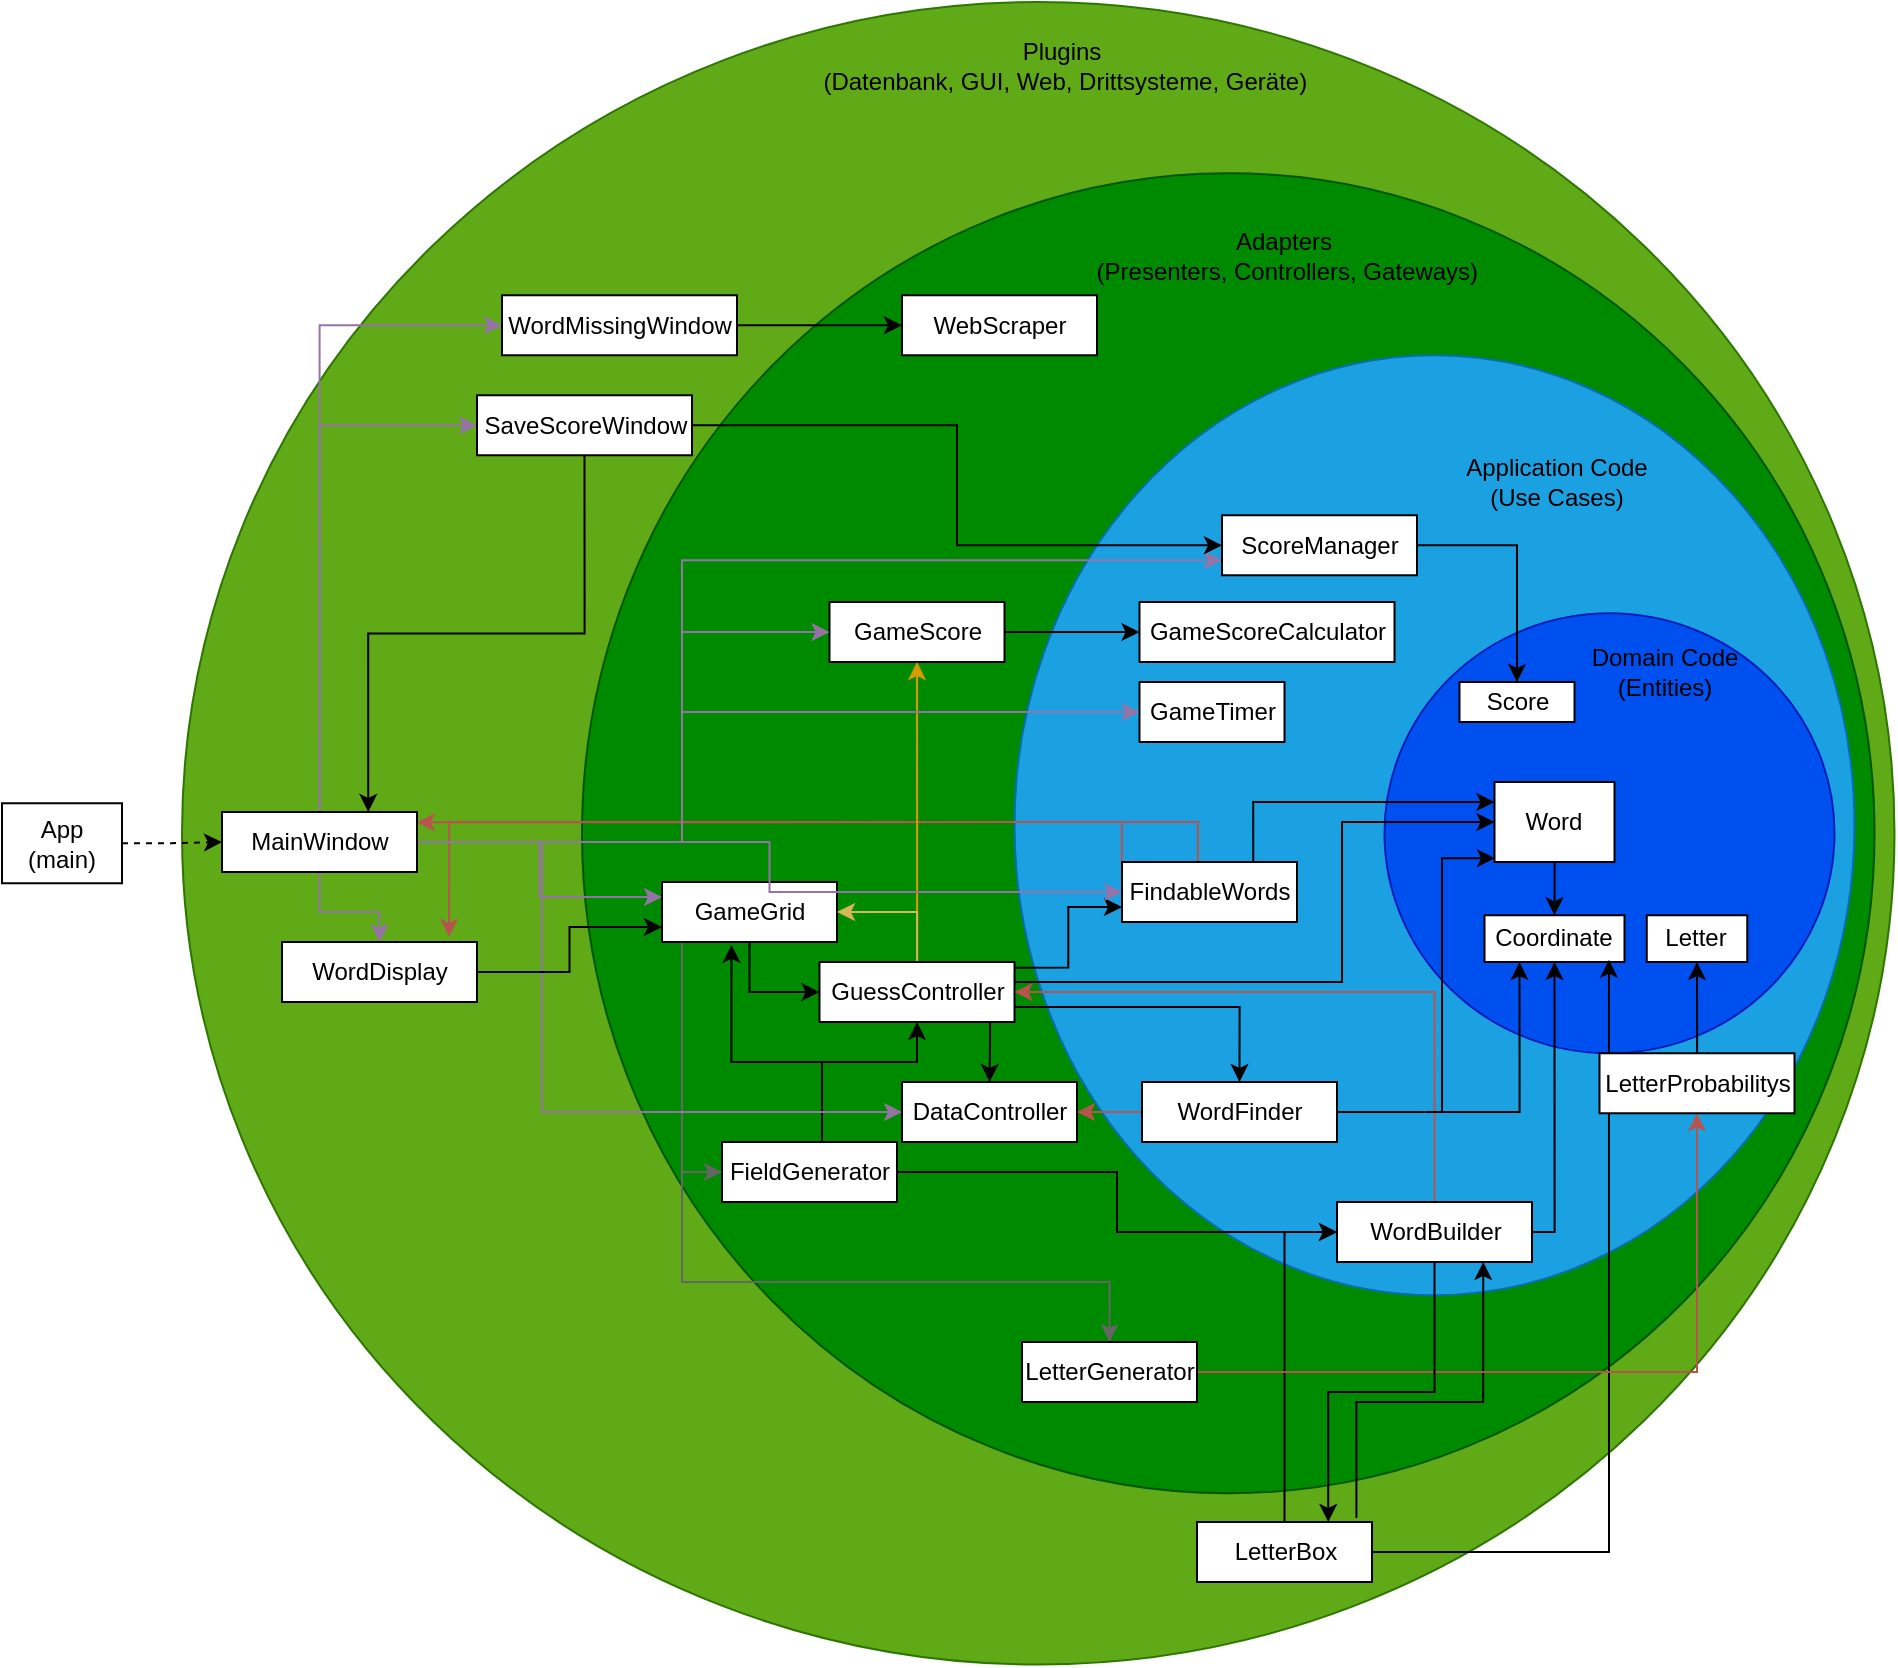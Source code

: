 <mxfile version="14.1.8" type="device"><diagram id="C5RBs43oDa-KdzZeNtuy" name="Page-1"><mxGraphModel dx="1345" dy="461" grid="1" gridSize="10" guides="1" tooltips="1" connect="1" arrows="1" fold="1" page="1" pageScale="1" pageWidth="827" pageHeight="1169" math="0" shadow="0"><root><mxCell id="WIyWlLk6GJQsqaUBKTNV-0"/><mxCell id="WIyWlLk6GJQsqaUBKTNV-1" parent="WIyWlLk6GJQsqaUBKTNV-0"/><mxCell id="B2JwEjr4jFQapMbuQiRE-47" value="" style="ellipse;whiteSpace=wrap;html=1;fillColor=#60a917;strokeColor=#2D7600;fontColor=#ffffff;" parent="WIyWlLk6GJQsqaUBKTNV-1" vertex="1"><mxGeometry x="-470" y="150" width="856.25" height="831.25" as="geometry"/></mxCell><mxCell id="B2JwEjr4jFQapMbuQiRE-46" value="" style="ellipse;whiteSpace=wrap;html=1;fillColor=#008a00;strokeColor=#005700;fontColor=#ffffff;" parent="WIyWlLk6GJQsqaUBKTNV-1" vertex="1"><mxGeometry x="-270" y="235.63" width="646.25" height="660" as="geometry"/></mxCell><mxCell id="B2JwEjr4jFQapMbuQiRE-45" value="" style="ellipse;whiteSpace=wrap;html=1;fillColor=#1ba1e2;strokeColor=#006EAF;fontColor=#ffffff;" parent="WIyWlLk6GJQsqaUBKTNV-1" vertex="1"><mxGeometry x="-53.75" y="326.63" width="420" height="470" as="geometry"/></mxCell><mxCell id="B2JwEjr4jFQapMbuQiRE-44" value="" style="ellipse;whiteSpace=wrap;html=1;fillColor=#0050ef;strokeColor=#001DBC;fontColor=#ffffff;" parent="WIyWlLk6GJQsqaUBKTNV-1" vertex="1"><mxGeometry x="131.25" y="455.63" width="225" height="220" as="geometry"/></mxCell><mxCell id="B2JwEjr4jFQapMbuQiRE-1" value="Letter" style="rounded=0;whiteSpace=wrap;html=1;" parent="WIyWlLk6GJQsqaUBKTNV-1" vertex="1"><mxGeometry x="262.38" y="606.63" width="50.25" height="23.37" as="geometry"/></mxCell><mxCell id="B2JwEjr4jFQapMbuQiRE-2" value="Domain Code&lt;br&gt;(Entities)" style="text;html=1;strokeColor=none;fillColor=none;align=center;verticalAlign=middle;whiteSpace=wrap;rounded=0;" parent="WIyWlLk6GJQsqaUBKTNV-1" vertex="1"><mxGeometry x="198.87" y="470" width="145" height="30" as="geometry"/></mxCell><mxCell id="B2JwEjr4jFQapMbuQiRE-4" value="Application Code&lt;br&gt;(Use Cases)" style="text;html=1;strokeColor=none;fillColor=none;align=center;verticalAlign=middle;whiteSpace=wrap;rounded=0;" parent="WIyWlLk6GJQsqaUBKTNV-1" vertex="1"><mxGeometry x="136.25" y="376.63" width="162.5" height="27.5" as="geometry"/></mxCell><mxCell id="ZS1UxDaKjci1hGwpIsiy-0" style="edgeStyle=orthogonalEdgeStyle;rounded=0;orthogonalLoop=1;jettySize=auto;html=1;entryX=0.5;entryY=0;entryDx=0;entryDy=0;" parent="WIyWlLk6GJQsqaUBKTNV-1" source="B2JwEjr4jFQapMbuQiRE-6" target="B2JwEjr4jFQapMbuQiRE-9" edge="1"><mxGeometry relative="1" as="geometry"/></mxCell><mxCell id="B2JwEjr4jFQapMbuQiRE-6" value="Word" style="rounded=0;whiteSpace=wrap;html=1;fillColor=#ffffff;" parent="WIyWlLk6GJQsqaUBKTNV-1" vertex="1"><mxGeometry x="186.25" y="540" width="60" height="40" as="geometry"/></mxCell><mxCell id="B2JwEjr4jFQapMbuQiRE-8" value="GameTimer" style="rounded=0;whiteSpace=wrap;html=1;fillColor=#ffffff;" parent="WIyWlLk6GJQsqaUBKTNV-1" vertex="1"><mxGeometry x="8.75" y="490" width="72.5" height="30" as="geometry"/></mxCell><mxCell id="B2JwEjr4jFQapMbuQiRE-9" value="Coordinate" style="rounded=0;whiteSpace=wrap;html=1;fillColor=#ffffff;" parent="WIyWlLk6GJQsqaUBKTNV-1" vertex="1"><mxGeometry x="181.25" y="606.63" width="70" height="23.37" as="geometry"/></mxCell><mxCell id="B2JwEjr4jFQapMbuQiRE-11" value="Adapters&lt;br&gt;&amp;nbsp;(Presenters, Controllers, Gateways)" style="text;html=1;strokeColor=none;fillColor=none;align=center;verticalAlign=middle;whiteSpace=wrap;rounded=0;" parent="WIyWlLk6GJQsqaUBKTNV-1" vertex="1"><mxGeometry x="-43.75" y="256.63" width="250" height="41.25" as="geometry"/></mxCell><mxCell id="B2JwEjr4jFQapMbuQiRE-12" value="DataController" style="rounded=0;whiteSpace=wrap;html=1;fillColor=#ffffff;" parent="WIyWlLk6GJQsqaUBKTNV-1" vertex="1"><mxGeometry x="-110" y="690" width="87.5" height="30" as="geometry"/></mxCell><mxCell id="B2JwEjr4jFQapMbuQiRE-50" style="edgeStyle=orthogonalEdgeStyle;rounded=0;orthogonalLoop=1;jettySize=auto;html=1;entryX=0;entryY=0.5;entryDx=0;entryDy=0;" parent="WIyWlLk6GJQsqaUBKTNV-1" source="B2JwEjr4jFQapMbuQiRE-13" target="B2JwEjr4jFQapMbuQiRE-28" edge="1"><mxGeometry relative="1" as="geometry"/></mxCell><mxCell id="ZS1UxDaKjci1hGwpIsiy-3" style="edgeStyle=orthogonalEdgeStyle;rounded=0;orthogonalLoop=1;jettySize=auto;html=1;entryX=0.5;entryY=1;entryDx=0;entryDy=0;" parent="WIyWlLk6GJQsqaUBKTNV-1" source="B2JwEjr4jFQapMbuQiRE-13" target="B2JwEjr4jFQapMbuQiRE-18" edge="1"><mxGeometry relative="1" as="geometry"><Array as="points"><mxPoint x="-150" y="680"/><mxPoint x="-102" y="680"/></Array></mxGeometry></mxCell><mxCell id="ZS1UxDaKjci1hGwpIsiy-4" style="edgeStyle=orthogonalEdgeStyle;rounded=0;orthogonalLoop=1;jettySize=auto;html=1;entryX=0.397;entryY=1.048;entryDx=0;entryDy=0;entryPerimeter=0;" parent="WIyWlLk6GJQsqaUBKTNV-1" source="B2JwEjr4jFQapMbuQiRE-13" target="B2JwEjr4jFQapMbuQiRE-15" edge="1"><mxGeometry relative="1" as="geometry"><Array as="points"><mxPoint x="-150" y="680"/><mxPoint x="-195" y="680"/></Array></mxGeometry></mxCell><mxCell id="B2JwEjr4jFQapMbuQiRE-13" value="FieldGenerator" style="rounded=0;whiteSpace=wrap;html=1;fillColor=#ffffff;" parent="WIyWlLk6GJQsqaUBKTNV-1" vertex="1"><mxGeometry x="-200" y="720" width="87.5" height="30" as="geometry"/></mxCell><mxCell id="ZS1UxDaKjci1hGwpIsiy-5" style="edgeStyle=orthogonalEdgeStyle;rounded=0;orthogonalLoop=1;jettySize=auto;html=1;entryX=0.999;entryY=0.172;entryDx=0;entryDy=0;exitX=-0.001;exitY=0.104;exitDx=0;exitDy=0;exitPerimeter=0;fillColor=#f8cecc;strokeColor=#b85450;entryPerimeter=0;" parent="WIyWlLk6GJQsqaUBKTNV-1" source="B2JwEjr4jFQapMbuQiRE-14" target="B2JwEjr4jFQapMbuQiRE-23" edge="1"><mxGeometry relative="1" as="geometry"><Array as="points"><mxPoint x="-6" y="560"/><mxPoint x="-353" y="560"/></Array></mxGeometry></mxCell><mxCell id="ZS1UxDaKjci1hGwpIsiy-6" style="edgeStyle=orthogonalEdgeStyle;rounded=0;orthogonalLoop=1;jettySize=auto;html=1;entryX=0.857;entryY=-0.086;entryDx=0;entryDy=0;fillColor=#f8cecc;strokeColor=#b85450;entryPerimeter=0;" parent="WIyWlLk6GJQsqaUBKTNV-1" source="B2JwEjr4jFQapMbuQiRE-14" target="B2JwEjr4jFQapMbuQiRE-29" edge="1"><mxGeometry relative="1" as="geometry"><Array as="points"><mxPoint x="38" y="560"/><mxPoint x="-336" y="560"/></Array></mxGeometry></mxCell><mxCell id="fdS4HxiyT63TLVzCVDum-0" style="edgeStyle=orthogonalEdgeStyle;rounded=0;orthogonalLoop=1;jettySize=auto;html=1;entryX=0;entryY=0.25;entryDx=0;entryDy=0;exitX=0.75;exitY=0;exitDx=0;exitDy=0;" parent="WIyWlLk6GJQsqaUBKTNV-1" source="B2JwEjr4jFQapMbuQiRE-14" target="B2JwEjr4jFQapMbuQiRE-6" edge="1"><mxGeometry relative="1" as="geometry"/></mxCell><mxCell id="B2JwEjr4jFQapMbuQiRE-14" value="FindableWords" style="rounded=0;whiteSpace=wrap;html=1;fillColor=#ffffff;" parent="WIyWlLk6GJQsqaUBKTNV-1" vertex="1"><mxGeometry y="580" width="87.5" height="30" as="geometry"/></mxCell><mxCell id="B2JwEjr4jFQapMbuQiRE-61" style="edgeStyle=orthogonalEdgeStyle;rounded=0;orthogonalLoop=1;jettySize=auto;html=1;entryX=0;entryY=0.5;entryDx=0;entryDy=0;" parent="WIyWlLk6GJQsqaUBKTNV-1" source="B2JwEjr4jFQapMbuQiRE-15" target="B2JwEjr4jFQapMbuQiRE-18" edge="1"><mxGeometry relative="1" as="geometry"/></mxCell><mxCell id="ZS1UxDaKjci1hGwpIsiy-7" style="edgeStyle=orthogonalEdgeStyle;rounded=0;orthogonalLoop=1;jettySize=auto;html=1;entryX=0.5;entryY=0;entryDx=0;entryDy=0;fillColor=#f5f5f5;strokeColor=#666666;" parent="WIyWlLk6GJQsqaUBKTNV-1" source="B2JwEjr4jFQapMbuQiRE-15" target="B2JwEjr4jFQapMbuQiRE-21" edge="1"><mxGeometry relative="1" as="geometry"><Array as="points"><mxPoint x="-220" y="790"/><mxPoint x="-6" y="790"/></Array></mxGeometry></mxCell><mxCell id="ZS1UxDaKjci1hGwpIsiy-8" style="edgeStyle=orthogonalEdgeStyle;rounded=0;orthogonalLoop=1;jettySize=auto;html=1;entryX=0;entryY=0.5;entryDx=0;entryDy=0;fillColor=#f5f5f5;strokeColor=#666666;" parent="WIyWlLk6GJQsqaUBKTNV-1" source="B2JwEjr4jFQapMbuQiRE-15" target="B2JwEjr4jFQapMbuQiRE-13" edge="1"><mxGeometry relative="1" as="geometry"><Array as="points"><mxPoint x="-220" y="735"/></Array></mxGeometry></mxCell><mxCell id="B2JwEjr4jFQapMbuQiRE-15" value="GameGrid" style="rounded=0;whiteSpace=wrap;html=1;fillColor=#ffffff;" parent="WIyWlLk6GJQsqaUBKTNV-1" vertex="1"><mxGeometry x="-230" y="590" width="87.5" height="30" as="geometry"/></mxCell><mxCell id="B2JwEjr4jFQapMbuQiRE-51" style="edgeStyle=orthogonalEdgeStyle;rounded=0;orthogonalLoop=1;jettySize=auto;html=1;entryX=0;entryY=0.5;entryDx=0;entryDy=0;" parent="WIyWlLk6GJQsqaUBKTNV-1" source="B2JwEjr4jFQapMbuQiRE-16" target="B2JwEjr4jFQapMbuQiRE-17" edge="1"><mxGeometry relative="1" as="geometry"/></mxCell><mxCell id="B2JwEjr4jFQapMbuQiRE-16" value="GameScore" style="rounded=0;whiteSpace=wrap;html=1;fillColor=#ffffff;" parent="WIyWlLk6GJQsqaUBKTNV-1" vertex="1"><mxGeometry x="-146.25" y="450" width="87.5" height="30" as="geometry"/></mxCell><mxCell id="B2JwEjr4jFQapMbuQiRE-17" value="GameScoreCalculator" style="rounded=0;whiteSpace=wrap;html=1;fillColor=#ffffff;" parent="WIyWlLk6GJQsqaUBKTNV-1" vertex="1"><mxGeometry x="8.75" y="450" width="127.5" height="30" as="geometry"/></mxCell><mxCell id="B2JwEjr4jFQapMbuQiRE-65" style="edgeStyle=orthogonalEdgeStyle;rounded=0;orthogonalLoop=1;jettySize=auto;html=1;entryX=0;entryY=0.75;entryDx=0;entryDy=0;exitX=1.003;exitY=0.094;exitDx=0;exitDy=0;exitPerimeter=0;" parent="WIyWlLk6GJQsqaUBKTNV-1" source="B2JwEjr4jFQapMbuQiRE-18" target="B2JwEjr4jFQapMbuQiRE-14" edge="1"><mxGeometry relative="1" as="geometry"/></mxCell><mxCell id="ZS1UxDaKjci1hGwpIsiy-9" style="edgeStyle=orthogonalEdgeStyle;rounded=0;orthogonalLoop=1;jettySize=auto;html=1;entryX=0.5;entryY=0;entryDx=0;entryDy=0;" parent="WIyWlLk6GJQsqaUBKTNV-1" source="B2JwEjr4jFQapMbuQiRE-18" target="B2JwEjr4jFQapMbuQiRE-12" edge="1"><mxGeometry relative="1" as="geometry"><Array as="points"><mxPoint x="-66" y="670"/><mxPoint x="-66" y="670"/></Array></mxGeometry></mxCell><mxCell id="ZS1UxDaKjci1hGwpIsiy-12" style="edgeStyle=orthogonalEdgeStyle;rounded=0;orthogonalLoop=1;jettySize=auto;html=1;entryX=0.5;entryY=0;entryDx=0;entryDy=0;exitX=1;exitY=0.75;exitDx=0;exitDy=0;" parent="WIyWlLk6GJQsqaUBKTNV-1" source="B2JwEjr4jFQapMbuQiRE-18" target="B2JwEjr4jFQapMbuQiRE-30" edge="1"><mxGeometry relative="1" as="geometry"/></mxCell><mxCell id="ZS1UxDaKjci1hGwpIsiy-13" style="edgeStyle=orthogonalEdgeStyle;rounded=0;orthogonalLoop=1;jettySize=auto;html=1;entryX=0.5;entryY=1;entryDx=0;entryDy=0;fillColor=#ffe6cc;strokeColor=#d79b00;" parent="WIyWlLk6GJQsqaUBKTNV-1" source="B2JwEjr4jFQapMbuQiRE-18" target="B2JwEjr4jFQapMbuQiRE-16" edge="1"><mxGeometry relative="1" as="geometry"/></mxCell><mxCell id="ZS1UxDaKjci1hGwpIsiy-14" style="edgeStyle=orthogonalEdgeStyle;rounded=0;orthogonalLoop=1;jettySize=auto;html=1;entryX=1;entryY=0.5;entryDx=0;entryDy=0;fillColor=#fff2cc;strokeColor=#d6b656;" parent="WIyWlLk6GJQsqaUBKTNV-1" source="B2JwEjr4jFQapMbuQiRE-18" target="B2JwEjr4jFQapMbuQiRE-15" edge="1"><mxGeometry relative="1" as="geometry"/></mxCell><mxCell id="fdS4HxiyT63TLVzCVDum-1" style="edgeStyle=orthogonalEdgeStyle;rounded=0;orthogonalLoop=1;jettySize=auto;html=1;entryX=0;entryY=0.5;entryDx=0;entryDy=0;" parent="WIyWlLk6GJQsqaUBKTNV-1" source="B2JwEjr4jFQapMbuQiRE-18" target="B2JwEjr4jFQapMbuQiRE-6" edge="1"><mxGeometry relative="1" as="geometry"><Array as="points"><mxPoint x="110" y="640"/><mxPoint x="110" y="560"/></Array></mxGeometry></mxCell><mxCell id="B2JwEjr4jFQapMbuQiRE-18" value="GuessController" style="rounded=0;whiteSpace=wrap;html=1;fillColor=#ffffff;" parent="WIyWlLk6GJQsqaUBKTNV-1" vertex="1"><mxGeometry x="-151.25" y="630" width="97.5" height="30" as="geometry"/></mxCell><mxCell id="B2JwEjr4jFQapMbuQiRE-53" style="edgeStyle=orthogonalEdgeStyle;rounded=0;orthogonalLoop=1;jettySize=auto;html=1;entryX=0;entryY=0.5;entryDx=0;entryDy=0;" parent="WIyWlLk6GJQsqaUBKTNV-1" source="B2JwEjr4jFQapMbuQiRE-19" target="B2JwEjr4jFQapMbuQiRE-28" edge="1"><mxGeometry relative="1" as="geometry"/></mxCell><mxCell id="ZS1UxDaKjci1hGwpIsiy-15" style="edgeStyle=orthogonalEdgeStyle;rounded=0;orthogonalLoop=1;jettySize=auto;html=1;entryX=0.889;entryY=0.951;entryDx=0;entryDy=0;entryPerimeter=0;" parent="WIyWlLk6GJQsqaUBKTNV-1" source="B2JwEjr4jFQapMbuQiRE-19" target="B2JwEjr4jFQapMbuQiRE-9" edge="1"><mxGeometry relative="1" as="geometry"/></mxCell><mxCell id="GOx8xwXt9L3EpnQReAzq-0" style="edgeStyle=orthogonalEdgeStyle;rounded=0;orthogonalLoop=1;jettySize=auto;html=1;entryX=0.75;entryY=1;entryDx=0;entryDy=0;exitX=0.911;exitY=-0.065;exitDx=0;exitDy=0;exitPerimeter=0;" edge="1" parent="WIyWlLk6GJQsqaUBKTNV-1" source="B2JwEjr4jFQapMbuQiRE-19" target="B2JwEjr4jFQapMbuQiRE-28"><mxGeometry relative="1" as="geometry"><Array as="points"><mxPoint x="117" y="850"/><mxPoint x="181" y="850"/></Array></mxGeometry></mxCell><mxCell id="B2JwEjr4jFQapMbuQiRE-19" value="LetterBox" style="rounded=0;whiteSpace=wrap;html=1;fillColor=#ffffff;" parent="WIyWlLk6GJQsqaUBKTNV-1" vertex="1"><mxGeometry x="37.5" y="910" width="87.5" height="30" as="geometry"/></mxCell><mxCell id="B2JwEjr4jFQapMbuQiRE-49" style="edgeStyle=orthogonalEdgeStyle;rounded=0;orthogonalLoop=1;jettySize=auto;html=1;entryX=0.5;entryY=1;entryDx=0;entryDy=0;fillColor=#f8cecc;strokeColor=#b85450;" parent="WIyWlLk6GJQsqaUBKTNV-1" source="B2JwEjr4jFQapMbuQiRE-21" target="B2JwEjr4jFQapMbuQiRE-22" edge="1"><mxGeometry relative="1" as="geometry"/></mxCell><mxCell id="B2JwEjr4jFQapMbuQiRE-21" value="LetterGenerator" style="rounded=0;whiteSpace=wrap;html=1;fillColor=#ffffff;" parent="WIyWlLk6GJQsqaUBKTNV-1" vertex="1"><mxGeometry x="-50.0" y="820" width="87.5" height="30" as="geometry"/></mxCell><mxCell id="ZS1UxDaKjci1hGwpIsiy-26" style="edgeStyle=orthogonalEdgeStyle;rounded=0;orthogonalLoop=1;jettySize=auto;html=1;entryX=0.5;entryY=1;entryDx=0;entryDy=0;" parent="WIyWlLk6GJQsqaUBKTNV-1" source="B2JwEjr4jFQapMbuQiRE-22" target="B2JwEjr4jFQapMbuQiRE-1" edge="1"><mxGeometry relative="1" as="geometry"/></mxCell><mxCell id="B2JwEjr4jFQapMbuQiRE-22" value="LetterProbabilitys" style="rounded=0;whiteSpace=wrap;html=1;fillColor=#ffffff;" parent="WIyWlLk6GJQsqaUBKTNV-1" vertex="1"><mxGeometry x="238.75" y="675.63" width="97.5" height="30" as="geometry"/></mxCell><mxCell id="B2JwEjr4jFQapMbuQiRE-68" style="edgeStyle=orthogonalEdgeStyle;rounded=0;orthogonalLoop=1;jettySize=auto;html=1;entryX=0;entryY=0.25;entryDx=0;entryDy=0;fillColor=#e1d5e7;strokeColor=#9673a6;" parent="WIyWlLk6GJQsqaUBKTNV-1" source="B2JwEjr4jFQapMbuQiRE-23" target="B2JwEjr4jFQapMbuQiRE-15" edge="1"><mxGeometry relative="1" as="geometry"/></mxCell><mxCell id="B2JwEjr4jFQapMbuQiRE-72" style="edgeStyle=orthogonalEdgeStyle;rounded=0;orthogonalLoop=1;jettySize=auto;html=1;entryX=0;entryY=0.75;entryDx=0;entryDy=0;fillColor=#e1d5e7;strokeColor=#9673a6;" parent="WIyWlLk6GJQsqaUBKTNV-1" source="B2JwEjr4jFQapMbuQiRE-23" target="B2JwEjr4jFQapMbuQiRE-26" edge="1"><mxGeometry relative="1" as="geometry"><Array as="points"><mxPoint x="-220" y="570"/><mxPoint x="-220" y="429"/></Array></mxGeometry></mxCell><mxCell id="B2JwEjr4jFQapMbuQiRE-73" style="edgeStyle=orthogonalEdgeStyle;rounded=0;orthogonalLoop=1;jettySize=auto;html=1;entryX=0;entryY=0.5;entryDx=0;entryDy=0;fillColor=#e1d5e7;strokeColor=#9673a6;" parent="WIyWlLk6GJQsqaUBKTNV-1" source="B2JwEjr4jFQapMbuQiRE-23" target="B2JwEjr4jFQapMbuQiRE-16" edge="1"><mxGeometry relative="1" as="geometry"><Array as="points"><mxPoint x="-220" y="570"/><mxPoint x="-220" y="465"/></Array></mxGeometry></mxCell><mxCell id="B2JwEjr4jFQapMbuQiRE-74" style="edgeStyle=orthogonalEdgeStyle;rounded=0;orthogonalLoop=1;jettySize=auto;html=1;entryX=0;entryY=0.5;entryDx=0;entryDy=0;fillColor=#e1d5e7;strokeColor=#9673a6;" parent="WIyWlLk6GJQsqaUBKTNV-1" source="B2JwEjr4jFQapMbuQiRE-23" target="B2JwEjr4jFQapMbuQiRE-14" edge="1"><mxGeometry relative="1" as="geometry"><mxPoint x="-6" y="568" as="targetPoint"/></mxGeometry></mxCell><mxCell id="B2JwEjr4jFQapMbuQiRE-75" style="edgeStyle=orthogonalEdgeStyle;rounded=0;orthogonalLoop=1;jettySize=auto;html=1;entryX=0;entryY=0.5;entryDx=0;entryDy=0;fillColor=#e1d5e7;strokeColor=#9673a6;" parent="WIyWlLk6GJQsqaUBKTNV-1" source="B2JwEjr4jFQapMbuQiRE-23" target="B2JwEjr4jFQapMbuQiRE-8" edge="1"><mxGeometry relative="1" as="geometry"><Array as="points"><mxPoint x="-220" y="570"/><mxPoint x="-220" y="505"/></Array></mxGeometry></mxCell><mxCell id="ZS1UxDaKjci1hGwpIsiy-16" style="edgeStyle=orthogonalEdgeStyle;rounded=0;orthogonalLoop=1;jettySize=auto;html=1;entryX=0;entryY=0.5;entryDx=0;entryDy=0;fillColor=#e1d5e7;strokeColor=#9673a6;" parent="WIyWlLk6GJQsqaUBKTNV-1" source="B2JwEjr4jFQapMbuQiRE-23" target="B2JwEjr4jFQapMbuQiRE-12" edge="1"><mxGeometry relative="1" as="geometry"><Array as="points"><mxPoint x="-290" y="570"/><mxPoint x="-290" y="705"/></Array></mxGeometry></mxCell><mxCell id="ZS1UxDaKjci1hGwpIsiy-17" style="edgeStyle=orthogonalEdgeStyle;rounded=0;orthogonalLoop=1;jettySize=auto;html=1;entryX=0;entryY=0.5;entryDx=0;entryDy=0;fillColor=#e1d5e7;strokeColor=#9673a6;exitX=0.5;exitY=0;exitDx=0;exitDy=0;" parent="WIyWlLk6GJQsqaUBKTNV-1" source="B2JwEjr4jFQapMbuQiRE-23" target="B2JwEjr4jFQapMbuQiRE-24" edge="1"><mxGeometry relative="1" as="geometry"/></mxCell><mxCell id="ZS1UxDaKjci1hGwpIsiy-18" style="edgeStyle=orthogonalEdgeStyle;rounded=0;orthogonalLoop=1;jettySize=auto;html=1;entryX=0;entryY=0.5;entryDx=0;entryDy=0;exitX=0.5;exitY=0;exitDx=0;exitDy=0;fillColor=#e1d5e7;strokeColor=#9673a6;" parent="WIyWlLk6GJQsqaUBKTNV-1" source="B2JwEjr4jFQapMbuQiRE-23" target="B2JwEjr4jFQapMbuQiRE-31" edge="1"><mxGeometry relative="1" as="geometry"/></mxCell><mxCell id="ZS1UxDaKjci1hGwpIsiy-20" style="edgeStyle=orthogonalEdgeStyle;rounded=0;orthogonalLoop=1;jettySize=auto;html=1;entryX=0.5;entryY=0;entryDx=0;entryDy=0;fillColor=#e1d5e7;strokeColor=#9673a6;" parent="WIyWlLk6GJQsqaUBKTNV-1" source="B2JwEjr4jFQapMbuQiRE-23" target="B2JwEjr4jFQapMbuQiRE-29" edge="1"><mxGeometry relative="1" as="geometry"/></mxCell><mxCell id="B2JwEjr4jFQapMbuQiRE-23" value="MainWindow" style="rounded=0;whiteSpace=wrap;html=1;fillColor=#ffffff;" parent="WIyWlLk6GJQsqaUBKTNV-1" vertex="1"><mxGeometry x="-450" y="555" width="97.5" height="30" as="geometry"/></mxCell><mxCell id="B2JwEjr4jFQapMbuQiRE-71" style="edgeStyle=orthogonalEdgeStyle;rounded=0;orthogonalLoop=1;jettySize=auto;html=1;entryX=0;entryY=0.5;entryDx=0;entryDy=0;" parent="WIyWlLk6GJQsqaUBKTNV-1" source="B2JwEjr4jFQapMbuQiRE-24" target="B2JwEjr4jFQapMbuQiRE-26" edge="1"><mxGeometry relative="1" as="geometry"/></mxCell><mxCell id="ZS1UxDaKjci1hGwpIsiy-21" style="edgeStyle=orthogonalEdgeStyle;rounded=0;orthogonalLoop=1;jettySize=auto;html=1;entryX=0.75;entryY=0;entryDx=0;entryDy=0;exitX=0.5;exitY=1;exitDx=0;exitDy=0;" parent="WIyWlLk6GJQsqaUBKTNV-1" source="B2JwEjr4jFQapMbuQiRE-24" target="B2JwEjr4jFQapMbuQiRE-23" edge="1"><mxGeometry relative="1" as="geometry"/></mxCell><mxCell id="B2JwEjr4jFQapMbuQiRE-24" value="SaveScoreWindow" style="rounded=0;whiteSpace=wrap;html=1;fillColor=#ffffff;" parent="WIyWlLk6GJQsqaUBKTNV-1" vertex="1"><mxGeometry x="-322.5" y="346.63" width="107.5" height="30" as="geometry"/></mxCell><mxCell id="B2JwEjr4jFQapMbuQiRE-25" value="Score" style="rounded=0;whiteSpace=wrap;html=1;fillColor=#ffffff;" parent="WIyWlLk6GJQsqaUBKTNV-1" vertex="1"><mxGeometry x="168.75" y="490" width="57.5" height="20" as="geometry"/></mxCell><mxCell id="B2JwEjr4jFQapMbuQiRE-40" style="edgeStyle=orthogonalEdgeStyle;rounded=0;orthogonalLoop=1;jettySize=auto;html=1;entryX=0.5;entryY=0;entryDx=0;entryDy=0;" parent="WIyWlLk6GJQsqaUBKTNV-1" source="B2JwEjr4jFQapMbuQiRE-26" target="B2JwEjr4jFQapMbuQiRE-25" edge="1"><mxGeometry relative="1" as="geometry"/></mxCell><mxCell id="B2JwEjr4jFQapMbuQiRE-26" value="ScoreManager" style="rounded=0;whiteSpace=wrap;html=1;fillColor=#ffffff;" parent="WIyWlLk6GJQsqaUBKTNV-1" vertex="1"><mxGeometry x="50" y="406.63" width="97.5" height="30" as="geometry"/></mxCell><mxCell id="B2JwEjr4jFQapMbuQiRE-27" value="WebScraper" style="rounded=0;whiteSpace=wrap;html=1;fillColor=#ffffff;" parent="WIyWlLk6GJQsqaUBKTNV-1" vertex="1"><mxGeometry x="-110" y="296.63" width="97.5" height="30" as="geometry"/></mxCell><mxCell id="B2JwEjr4jFQapMbuQiRE-63" style="edgeStyle=orthogonalEdgeStyle;rounded=0;orthogonalLoop=1;jettySize=auto;html=1;entryX=1;entryY=0.5;entryDx=0;entryDy=0;exitX=0.5;exitY=0;exitDx=0;exitDy=0;fillColor=#f8cecc;strokeColor=#b85450;" parent="WIyWlLk6GJQsqaUBKTNV-1" source="B2JwEjr4jFQapMbuQiRE-28" target="B2JwEjr4jFQapMbuQiRE-18" edge="1"><mxGeometry relative="1" as="geometry"/></mxCell><mxCell id="ZS1UxDaKjci1hGwpIsiy-2" style="edgeStyle=orthogonalEdgeStyle;rounded=0;orthogonalLoop=1;jettySize=auto;html=1;entryX=0.5;entryY=1;entryDx=0;entryDy=0;exitX=1;exitY=0.5;exitDx=0;exitDy=0;" parent="WIyWlLk6GJQsqaUBKTNV-1" source="B2JwEjr4jFQapMbuQiRE-28" target="B2JwEjr4jFQapMbuQiRE-9" edge="1"><mxGeometry relative="1" as="geometry"><Array as="points"><mxPoint x="216" y="765"/></Array></mxGeometry></mxCell><mxCell id="ZS1UxDaKjci1hGwpIsiy-22" style="edgeStyle=orthogonalEdgeStyle;rounded=0;orthogonalLoop=1;jettySize=auto;html=1;entryX=0.75;entryY=0;entryDx=0;entryDy=0;" parent="WIyWlLk6GJQsqaUBKTNV-1" source="B2JwEjr4jFQapMbuQiRE-28" target="B2JwEjr4jFQapMbuQiRE-19" edge="1"><mxGeometry relative="1" as="geometry"/></mxCell><mxCell id="B2JwEjr4jFQapMbuQiRE-28" value="WordBuilder" style="rounded=0;whiteSpace=wrap;html=1;fillColor=#ffffff;" parent="WIyWlLk6GJQsqaUBKTNV-1" vertex="1"><mxGeometry x="107.5" y="750" width="97.5" height="30" as="geometry"/></mxCell><mxCell id="B2JwEjr4jFQapMbuQiRE-52" style="edgeStyle=orthogonalEdgeStyle;rounded=0;orthogonalLoop=1;jettySize=auto;html=1;entryX=0;entryY=0.75;entryDx=0;entryDy=0;" parent="WIyWlLk6GJQsqaUBKTNV-1" source="B2JwEjr4jFQapMbuQiRE-29" target="B2JwEjr4jFQapMbuQiRE-15" edge="1"><mxGeometry relative="1" as="geometry"/></mxCell><mxCell id="B2JwEjr4jFQapMbuQiRE-29" value="WordDisplay" style="rounded=0;whiteSpace=wrap;html=1;fillColor=#ffffff;" parent="WIyWlLk6GJQsqaUBKTNV-1" vertex="1"><mxGeometry x="-420" y="620" width="97.5" height="30" as="geometry"/></mxCell><mxCell id="B2JwEjr4jFQapMbuQiRE-48" style="edgeStyle=orthogonalEdgeStyle;rounded=0;orthogonalLoop=1;jettySize=auto;html=1;entryX=1;entryY=0.5;entryDx=0;entryDy=0;fillColor=#f8cecc;strokeColor=#b85450;" parent="WIyWlLk6GJQsqaUBKTNV-1" source="B2JwEjr4jFQapMbuQiRE-30" target="B2JwEjr4jFQapMbuQiRE-12" edge="1"><mxGeometry relative="1" as="geometry"/></mxCell><mxCell id="ZS1UxDaKjci1hGwpIsiy-24" style="edgeStyle=orthogonalEdgeStyle;rounded=0;orthogonalLoop=1;jettySize=auto;html=1;entryX=0.004;entryY=0.952;entryDx=0;entryDy=0;entryPerimeter=0;" parent="WIyWlLk6GJQsqaUBKTNV-1" source="B2JwEjr4jFQapMbuQiRE-30" target="B2JwEjr4jFQapMbuQiRE-6" edge="1"><mxGeometry relative="1" as="geometry"><Array as="points"><mxPoint x="160" y="705"/><mxPoint x="160" y="578"/></Array></mxGeometry></mxCell><mxCell id="ZS1UxDaKjci1hGwpIsiy-25" style="edgeStyle=orthogonalEdgeStyle;rounded=0;orthogonalLoop=1;jettySize=auto;html=1;entryX=0.25;entryY=1;entryDx=0;entryDy=0;" parent="WIyWlLk6GJQsqaUBKTNV-1" source="B2JwEjr4jFQapMbuQiRE-30" target="B2JwEjr4jFQapMbuQiRE-9" edge="1"><mxGeometry relative="1" as="geometry"/></mxCell><mxCell id="B2JwEjr4jFQapMbuQiRE-30" value="WordFinder" style="rounded=0;whiteSpace=wrap;html=1;fillColor=#ffffff;" parent="WIyWlLk6GJQsqaUBKTNV-1" vertex="1"><mxGeometry x="10" y="690" width="97.5" height="30" as="geometry"/></mxCell><mxCell id="B2JwEjr4jFQapMbuQiRE-76" style="edgeStyle=orthogonalEdgeStyle;rounded=0;orthogonalLoop=1;jettySize=auto;html=1;entryX=0;entryY=0.5;entryDx=0;entryDy=0;" parent="WIyWlLk6GJQsqaUBKTNV-1" source="B2JwEjr4jFQapMbuQiRE-31" target="B2JwEjr4jFQapMbuQiRE-27" edge="1"><mxGeometry relative="1" as="geometry"/></mxCell><mxCell id="B2JwEjr4jFQapMbuQiRE-31" value="WordMissingWindow" style="rounded=0;whiteSpace=wrap;html=1;fillColor=#ffffff;" parent="WIyWlLk6GJQsqaUBKTNV-1" vertex="1"><mxGeometry x="-310" y="296.63" width="117.5" height="30" as="geometry"/></mxCell><mxCell id="B2JwEjr4jFQapMbuQiRE-34" value="Plugins&lt;br&gt;&amp;nbsp;(Datenbank, GUI, Web, Drittsysteme, Geräte)" style="text;html=1;strokeColor=none;fillColor=none;align=center;verticalAlign=middle;whiteSpace=wrap;rounded=0;" parent="WIyWlLk6GJQsqaUBKTNV-1" vertex="1"><mxGeometry x="-163.75" y="156.63" width="267.5" height="50.5" as="geometry"/></mxCell><mxCell id="B2JwEjr4jFQapMbuQiRE-67" style="edgeStyle=orthogonalEdgeStyle;rounded=0;orthogonalLoop=1;jettySize=auto;html=1;entryX=0;entryY=0.5;entryDx=0;entryDy=0;dashed=1;" parent="WIyWlLk6GJQsqaUBKTNV-1" source="B2JwEjr4jFQapMbuQiRE-66" target="B2JwEjr4jFQapMbuQiRE-23" edge="1"><mxGeometry relative="1" as="geometry"/></mxCell><mxCell id="B2JwEjr4jFQapMbuQiRE-66" value="App (main)" style="rounded=0;whiteSpace=wrap;html=1;fillColor=#ffffff;" parent="WIyWlLk6GJQsqaUBKTNV-1" vertex="1"><mxGeometry x="-560" y="550.63" width="60" height="40" as="geometry"/></mxCell></root></mxGraphModel></diagram></mxfile>